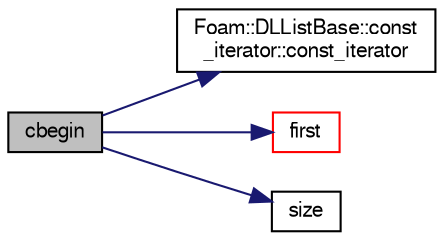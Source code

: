 digraph "cbegin"
{
  bgcolor="transparent";
  edge [fontname="FreeSans",fontsize="10",labelfontname="FreeSans",labelfontsize="10"];
  node [fontname="FreeSans",fontsize="10",shape=record];
  rankdir="LR";
  Node12198 [label="cbegin",height=0.2,width=0.4,color="black", fillcolor="grey75", style="filled", fontcolor="black"];
  Node12198 -> Node12199 [color="midnightblue",fontsize="10",style="solid",fontname="FreeSans"];
  Node12199 [label="Foam::DLListBase::const\l_iterator::const_iterator",height=0.2,width=0.4,color="black",URL="$a25818.html#aa6afd2fd1d98774e20aba6c20b0141e9",tooltip="Construct for a given DLListBase and link. "];
  Node12198 -> Node12200 [color="midnightblue",fontsize="10",style="solid",fontname="FreeSans"];
  Node12200 [label="first",height=0.2,width=0.4,color="red",URL="$a25806.html#a1b50739737e954ea1286406305b23c3f",tooltip="Return first entry. "];
  Node12198 -> Node12244 [color="midnightblue",fontsize="10",style="solid",fontname="FreeSans"];
  Node12244 [label="size",height=0.2,width=0.4,color="black",URL="$a25806.html#a47b3bf30da1eb3ab8076b5fbe00e0494",tooltip="Return number of elements in list. "];
}
